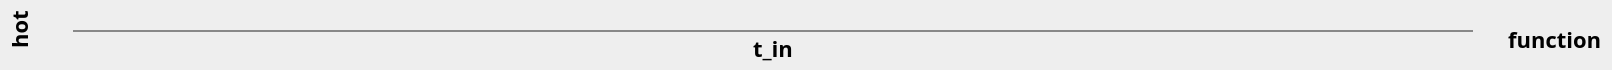 {
  "$schema": "https://vega.github.io/schema/vega-lite/v5.json",
  "description": "EDIT bounce.cul.js and run yarn calculang:build-run for updates to be reflected in a new hot version number",
  "data": { "values": [] },
  "config": {
    "background": "#eee",
    "hot-data-todo": "put ref to run-bounce.json"
  },
  "width": 700,

  "mark": "text",
  "encoding": {
    "row": { "field": "hot" },
    "x": { "field": "t_in", "type": "quantitative" },
    "y": { "field": "function" },
    "color": { "field": "function" },
    "text": { "field": "value", "type": "quantitative" }
  }
}

